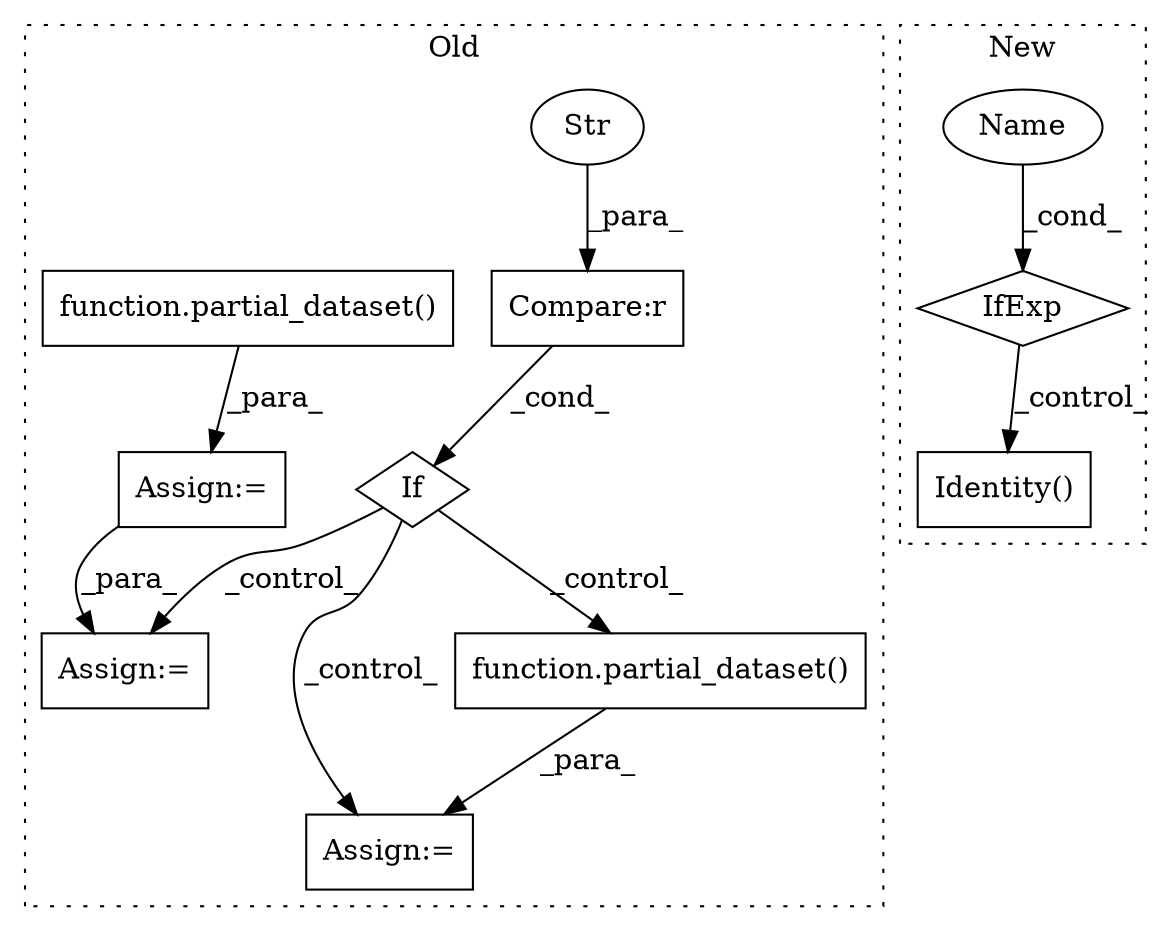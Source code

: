 digraph G {
subgraph cluster0 {
1 [label="function.partial_dataset()" a="75" s="3348" l="142" shape="box"];
3 [label="If" a="96" s="3296" l="3" shape="diamond"];
4 [label="Compare:r" a="40" s="3299" l="24" shape="box"];
5 [label="Str" a="66" s="3312" l="11" shape="ellipse"];
8 [label="Assign:=" a="68" s="3345" l="3" shape="box"];
9 [label="Assign:=" a="68" s="3636" l="3" shape="box"];
10 [label="function.partial_dataset()" a="75" s="3092" l="89" shape="box"];
11 [label="Assign:=" a="68" s="3089" l="3" shape="box"];
label = "Old";
style="dotted";
}
subgraph cluster1 {
2 [label="Identity()" a="75" s="2927" l="13" shape="box"];
6 [label="IfExp" a="51" s="2940,2956" l="4,6" shape="diamond"];
7 [label="Name" a="87" s="2944" l="12" shape="ellipse"];
label = "New";
style="dotted";
}
1 -> 8 [label="_para_"];
3 -> 8 [label="_control_"];
3 -> 9 [label="_control_"];
3 -> 1 [label="_control_"];
4 -> 3 [label="_cond_"];
5 -> 4 [label="_para_"];
6 -> 2 [label="_control_"];
7 -> 6 [label="_cond_"];
10 -> 11 [label="_para_"];
11 -> 9 [label="_para_"];
}